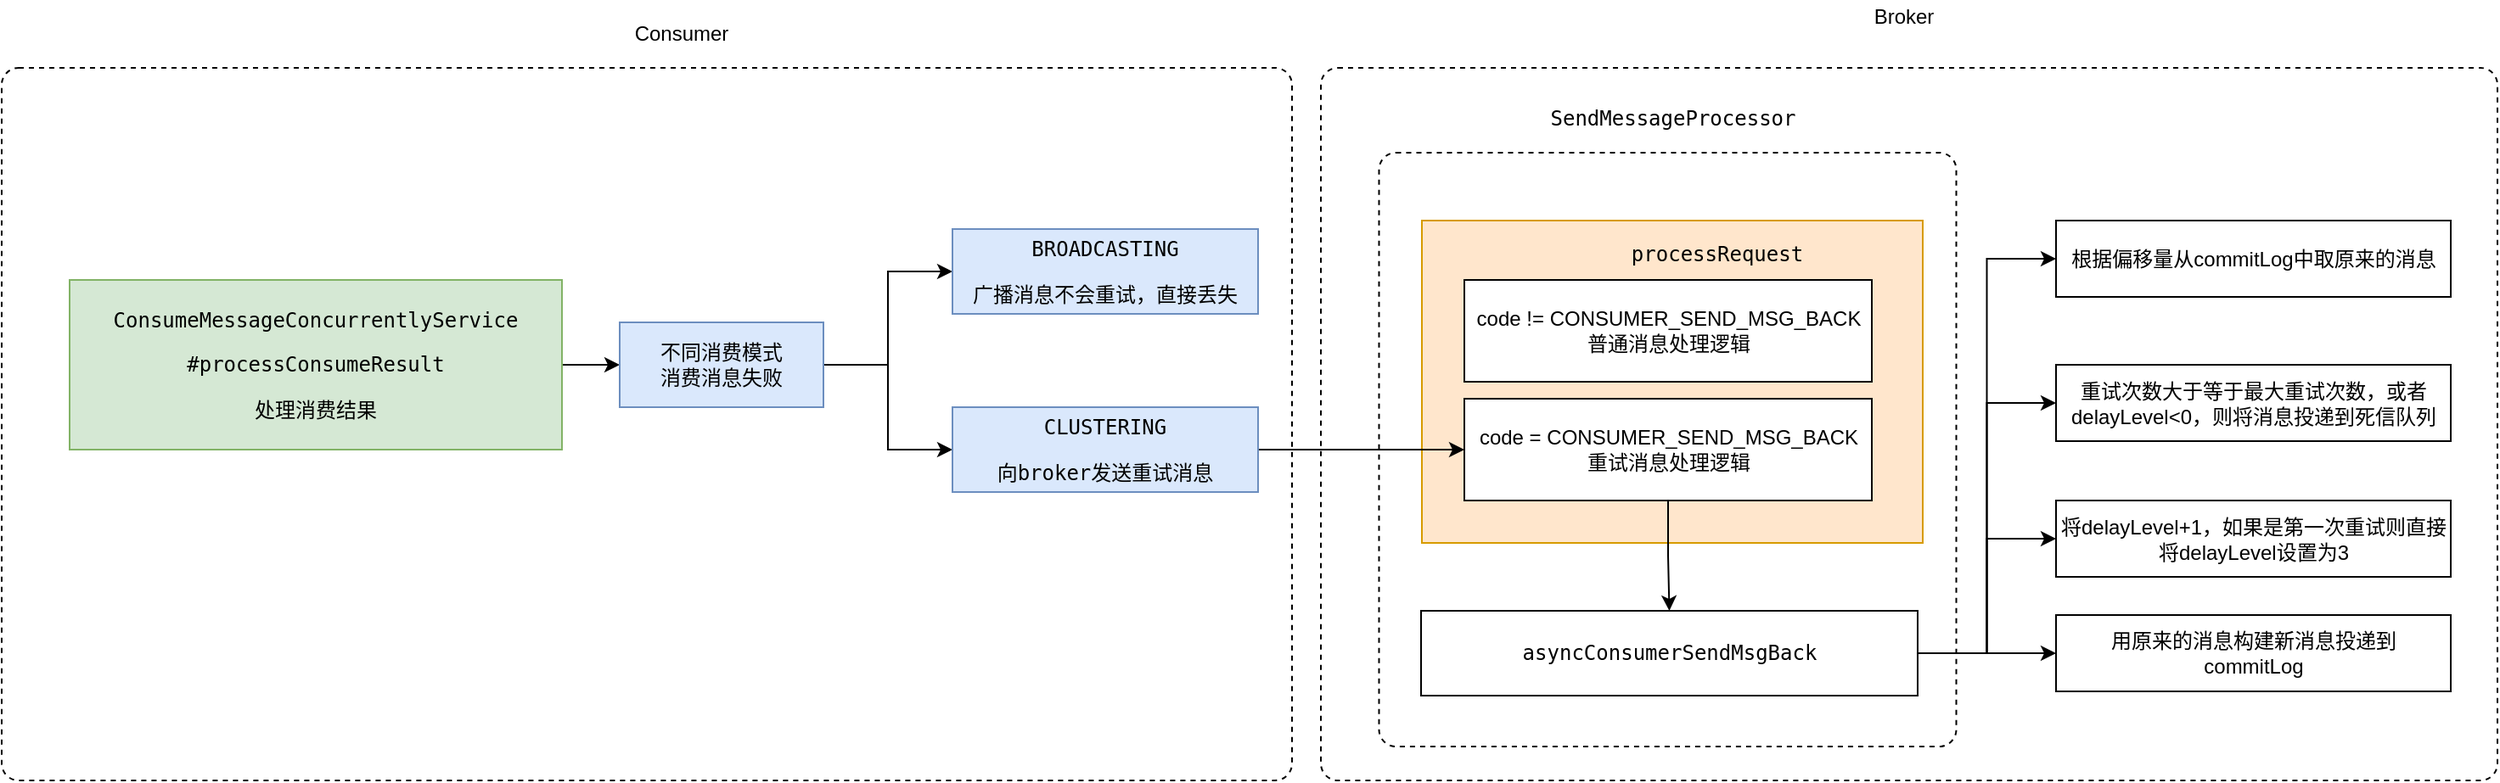 <mxfile version="15.7.4" type="github">
  <diagram id="Kwm_fEa2-pcgA2kAr1cK" name="Page-1">
    <mxGraphModel dx="1426" dy="771" grid="1" gridSize="10" guides="1" tooltips="1" connect="1" arrows="1" fold="1" page="1" pageScale="1" pageWidth="827" pageHeight="1169" math="0" shadow="0">
      <root>
        <mxCell id="0" />
        <mxCell id="1" parent="0" />
        <mxCell id="iKdCS__0O2Cf2V8k1GK7-8" value="" style="html=1;align=center;verticalAlign=top;rounded=1;absoluteArcSize=1;arcSize=20;dashed=1;" vertex="1" parent="1">
          <mxGeometry x="827" y="550" width="693" height="420" as="geometry" />
        </mxCell>
        <mxCell id="iKdCS__0O2Cf2V8k1GK7-7" value="" style="html=1;align=center;verticalAlign=top;rounded=1;absoluteArcSize=1;arcSize=20;dashed=1;" vertex="1" parent="1">
          <mxGeometry x="50" y="550" width="760" height="420" as="geometry" />
        </mxCell>
        <mxCell id="ZRjqzRYn3f4sl30wHZdL-14" value="" style="html=1;align=center;verticalAlign=top;rounded=1;absoluteArcSize=1;arcSize=20;dashed=1;" parent="1" vertex="1">
          <mxGeometry x="861.25" y="600" width="340" height="350" as="geometry" />
        </mxCell>
        <mxCell id="ZRjqzRYn3f4sl30wHZdL-18" value="" style="rounded=0;whiteSpace=wrap;html=1;fillColor=#ffe6cc;strokeColor=#d79b00;" parent="1" vertex="1">
          <mxGeometry x="886.5" y="640" width="295" height="190" as="geometry" />
        </mxCell>
        <mxCell id="ZRjqzRYn3f4sl30wHZdL-3" style="edgeStyle=orthogonalEdgeStyle;rounded=0;orthogonalLoop=1;jettySize=auto;html=1;exitX=1;exitY=0.5;exitDx=0;exitDy=0;entryX=0;entryY=0.5;entryDx=0;entryDy=0;" parent="1" source="ZRjqzRYn3f4sl30wHZdL-6" target="ZRjqzRYn3f4sl30wHZdL-10" edge="1">
          <mxGeometry relative="1" as="geometry" />
        </mxCell>
        <mxCell id="ZRjqzRYn3f4sl30wHZdL-6" value="&lt;pre&gt;ConsumeMessageConcurrentlyService&lt;/pre&gt;&lt;pre&gt;#processConsumeResult&lt;/pre&gt;&lt;pre&gt;处理消费结果&lt;/pre&gt;" style="rounded=0;whiteSpace=wrap;html=1;fillColor=#d5e8d4;strokeColor=#82b366;" parent="1" vertex="1">
          <mxGeometry x="90" y="675" width="290" height="100" as="geometry" />
        </mxCell>
        <mxCell id="ZRjqzRYn3f4sl30wHZdL-8" style="edgeStyle=orthogonalEdgeStyle;rounded=0;orthogonalLoop=1;jettySize=auto;html=1;exitX=1;exitY=0.5;exitDx=0;exitDy=0;entryX=0;entryY=0.5;entryDx=0;entryDy=0;" parent="1" source="ZRjqzRYn3f4sl30wHZdL-10" target="ZRjqzRYn3f4sl30wHZdL-11" edge="1">
          <mxGeometry relative="1" as="geometry" />
        </mxCell>
        <mxCell id="ZRjqzRYn3f4sl30wHZdL-9" style="edgeStyle=orthogonalEdgeStyle;rounded=0;orthogonalLoop=1;jettySize=auto;html=1;exitX=1;exitY=0.5;exitDx=0;exitDy=0;" parent="1" source="ZRjqzRYn3f4sl30wHZdL-10" target="ZRjqzRYn3f4sl30wHZdL-12" edge="1">
          <mxGeometry relative="1" as="geometry" />
        </mxCell>
        <mxCell id="ZRjqzRYn3f4sl30wHZdL-10" value="不同消费模式&lt;br&gt;消费消息失败" style="rounded=0;whiteSpace=wrap;html=1;fillColor=#dae8fc;strokeColor=#6c8ebf;" parent="1" vertex="1">
          <mxGeometry x="414" y="700" width="120" height="50" as="geometry" />
        </mxCell>
        <mxCell id="ZRjqzRYn3f4sl30wHZdL-11" value="&lt;pre&gt;BROADCASTING&lt;/pre&gt;&lt;pre&gt;广播消息不会重试，直接丢失&lt;/pre&gt;" style="rounded=0;whiteSpace=wrap;html=1;fillColor=#dae8fc;strokeColor=#6c8ebf;" parent="1" vertex="1">
          <mxGeometry x="610" y="645" width="180" height="50" as="geometry" />
        </mxCell>
        <mxCell id="iKdCS__0O2Cf2V8k1GK7-5" style="edgeStyle=orthogonalEdgeStyle;rounded=0;orthogonalLoop=1;jettySize=auto;html=1;exitX=1;exitY=0.5;exitDx=0;exitDy=0;entryX=0;entryY=0.5;entryDx=0;entryDy=0;" edge="1" parent="1" source="ZRjqzRYn3f4sl30wHZdL-12" target="ZRjqzRYn3f4sl30wHZdL-17">
          <mxGeometry relative="1" as="geometry" />
        </mxCell>
        <mxCell id="ZRjqzRYn3f4sl30wHZdL-12" value="&lt;pre&gt;CLUSTERING&lt;/pre&gt;&lt;pre&gt;向broker发送重试消息&lt;/pre&gt;" style="rounded=0;whiteSpace=wrap;html=1;fillColor=#dae8fc;strokeColor=#6c8ebf;" parent="1" vertex="1">
          <mxGeometry x="610" y="750" width="180" height="50" as="geometry" />
        </mxCell>
        <mxCell id="ZRjqzRYn3f4sl30wHZdL-15" value="&lt;pre&gt;SendMessageProcessor&lt;/pre&gt;" style="text;html=1;align=center;verticalAlign=middle;resizable=0;points=[];autosize=1;strokeColor=none;fillColor=none;" parent="1" vertex="1">
          <mxGeometry x="953.75" y="560" width="160" height="40" as="geometry" />
        </mxCell>
        <mxCell id="ZRjqzRYn3f4sl30wHZdL-16" value="code !=&amp;nbsp;CONSUMER_SEND_MSG_BACK&lt;br&gt;普通消息处理逻辑" style="rounded=0;whiteSpace=wrap;html=1;" parent="1" vertex="1">
          <mxGeometry x="911.5" y="675" width="240" height="60" as="geometry" />
        </mxCell>
        <mxCell id="iKdCS__0O2Cf2V8k1GK7-6" style="edgeStyle=orthogonalEdgeStyle;rounded=0;orthogonalLoop=1;jettySize=auto;html=1;exitX=0.5;exitY=1;exitDx=0;exitDy=0;entryX=0.5;entryY=0;entryDx=0;entryDy=0;" edge="1" parent="1" source="ZRjqzRYn3f4sl30wHZdL-17" target="ZRjqzRYn3f4sl30wHZdL-21">
          <mxGeometry relative="1" as="geometry" />
        </mxCell>
        <mxCell id="ZRjqzRYn3f4sl30wHZdL-17" value="code =&amp;nbsp;CONSUMER_SEND_MSG_BACK&lt;br&gt;重试消息处理逻辑" style="rounded=0;whiteSpace=wrap;html=1;" parent="1" vertex="1">
          <mxGeometry x="911.5" y="745" width="240" height="60" as="geometry" />
        </mxCell>
        <mxCell id="ZRjqzRYn3f4sl30wHZdL-19" value="&lt;pre&gt;processRequest&lt;/pre&gt;" style="text;html=1;align=center;verticalAlign=middle;resizable=0;points=[];autosize=1;strokeColor=none;fillColor=none;" parent="1" vertex="1">
          <mxGeometry x="1000" y="640" width="120" height="40" as="geometry" />
        </mxCell>
        <mxCell id="iKdCS__0O2Cf2V8k1GK7-11" style="edgeStyle=orthogonalEdgeStyle;rounded=0;orthogonalLoop=1;jettySize=auto;html=1;exitX=1;exitY=0.5;exitDx=0;exitDy=0;entryX=0;entryY=0.5;entryDx=0;entryDy=0;" edge="1" parent="1" source="ZRjqzRYn3f4sl30wHZdL-21" target="ZRjqzRYn3f4sl30wHZdL-24">
          <mxGeometry relative="1" as="geometry" />
        </mxCell>
        <mxCell id="iKdCS__0O2Cf2V8k1GK7-12" style="edgeStyle=orthogonalEdgeStyle;rounded=0;orthogonalLoop=1;jettySize=auto;html=1;exitX=1;exitY=0.5;exitDx=0;exitDy=0;entryX=0;entryY=0.5;entryDx=0;entryDy=0;" edge="1" parent="1" source="ZRjqzRYn3f4sl30wHZdL-21" target="iKdCS__0O2Cf2V8k1GK7-1">
          <mxGeometry relative="1" as="geometry" />
        </mxCell>
        <mxCell id="iKdCS__0O2Cf2V8k1GK7-13" style="edgeStyle=orthogonalEdgeStyle;rounded=0;orthogonalLoop=1;jettySize=auto;html=1;exitX=1;exitY=0.5;exitDx=0;exitDy=0;entryX=0;entryY=0.5;entryDx=0;entryDy=0;" edge="1" parent="1" source="ZRjqzRYn3f4sl30wHZdL-21" target="iKdCS__0O2Cf2V8k1GK7-2">
          <mxGeometry relative="1" as="geometry" />
        </mxCell>
        <mxCell id="iKdCS__0O2Cf2V8k1GK7-14" style="edgeStyle=orthogonalEdgeStyle;rounded=0;orthogonalLoop=1;jettySize=auto;html=1;exitX=1;exitY=0.5;exitDx=0;exitDy=0;entryX=0;entryY=0.5;entryDx=0;entryDy=0;" edge="1" parent="1" source="ZRjqzRYn3f4sl30wHZdL-21" target="iKdCS__0O2Cf2V8k1GK7-3">
          <mxGeometry relative="1" as="geometry" />
        </mxCell>
        <mxCell id="ZRjqzRYn3f4sl30wHZdL-21" value="&lt;pre&gt;asyncConsumerSendMsgBack&lt;/pre&gt;" style="rounded=0;whiteSpace=wrap;html=1;" parent="1" vertex="1">
          <mxGeometry x="886" y="870" width="292.5" height="50" as="geometry" />
        </mxCell>
        <mxCell id="ZRjqzRYn3f4sl30wHZdL-24" value="根据偏移量从commitLog中取原来的消息" style="rounded=0;whiteSpace=wrap;html=1;" parent="1" vertex="1">
          <mxGeometry x="1260" y="640" width="232.5" height="45" as="geometry" />
        </mxCell>
        <mxCell id="iKdCS__0O2Cf2V8k1GK7-1" value="重试次数大于等于最大重试次数，或者&lt;span style=&quot;text-align: justify&quot;&gt;delayLevel&amp;lt;0，则将消息投递到死信队列&lt;/span&gt;" style="rounded=0;whiteSpace=wrap;html=1;" vertex="1" parent="1">
          <mxGeometry x="1260" y="725" width="232.5" height="45" as="geometry" />
        </mxCell>
        <mxCell id="iKdCS__0O2Cf2V8k1GK7-2" value="将&lt;span style=&quot;text-align: justify&quot;&gt;delayLevel+1，如果是第一次重试则直接将&lt;/span&gt;&lt;span style=&quot;text-align: justify&quot;&gt;delayLevel设置为3&lt;/span&gt;" style="rounded=0;whiteSpace=wrap;html=1;" vertex="1" parent="1">
          <mxGeometry x="1260" y="805" width="232.5" height="45" as="geometry" />
        </mxCell>
        <mxCell id="iKdCS__0O2Cf2V8k1GK7-3" value="用原来的消息构建新消息投递到&lt;br&gt;commitLog" style="rounded=0;whiteSpace=wrap;html=1;" vertex="1" parent="1">
          <mxGeometry x="1260" y="872.5" width="232.5" height="45" as="geometry" />
        </mxCell>
        <mxCell id="iKdCS__0O2Cf2V8k1GK7-9" value="Consumer" style="text;html=1;align=center;verticalAlign=middle;resizable=0;points=[];autosize=1;strokeColor=none;fillColor=none;" vertex="1" parent="1">
          <mxGeometry x="415" y="520" width="70" height="20" as="geometry" />
        </mxCell>
        <mxCell id="iKdCS__0O2Cf2V8k1GK7-10" value="Broker" style="text;html=1;align=center;verticalAlign=middle;resizable=0;points=[];autosize=1;strokeColor=none;fillColor=none;" vertex="1" parent="1">
          <mxGeometry x="1145" y="510" width="50" height="20" as="geometry" />
        </mxCell>
      </root>
    </mxGraphModel>
  </diagram>
</mxfile>
